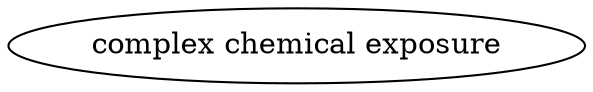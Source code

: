 digraph {
	graph [bb="0,0,220.98,36"];
	node [label="\N"];
	"complex chemical exposure"	[height=0.5,
		label="complex chemical exposure",
		pos="110.49,18",
		width=3.0692];
}
